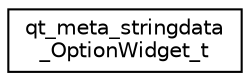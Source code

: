 digraph "Graphical Class Hierarchy"
{
  edge [fontname="Helvetica",fontsize="10",labelfontname="Helvetica",labelfontsize="10"];
  node [fontname="Helvetica",fontsize="10",shape=record];
  rankdir="LR";
  Node1 [label="qt_meta_stringdata\l_OptionWidget_t",height=0.2,width=0.4,color="black", fillcolor="white", style="filled",URL="$structqt__meta__stringdata___option_widget__t.html"];
}
